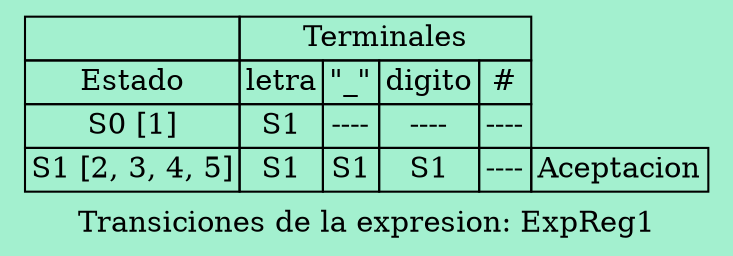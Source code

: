 digraph Transiciones{
    rankdir=LR;
    bgcolor = "#A3F0CF"
    node [shape=plaintext];
    edge [arrowhead=empty];
    
    // Encabezado de la tabla
    header [label=
    <
        <table border="0" cellborder="1" cellspacing="0">
            <tr>
                <td></td>
                <td colspan="4">Terminales</td>
            </tr>
            <tr>
                <td>Estado</td><td>letra</td>
<td>"_"</td>
<td>digito</td>
<td>#</td>
</tr>
<tr>
                <td>S0 [1]</td>
<td>S1</td><td>----</td><td>----</td><td>----</td></tr>
<tr>
                <td>S1 [2, 3, 4, 5]</td>
<td>S1</td><td>S1</td><td>S1</td><td>----</td><td>Aceptacion</td></tr>
        </table>
    >];
label="Transiciones de la expresion: ExpReg1"}
